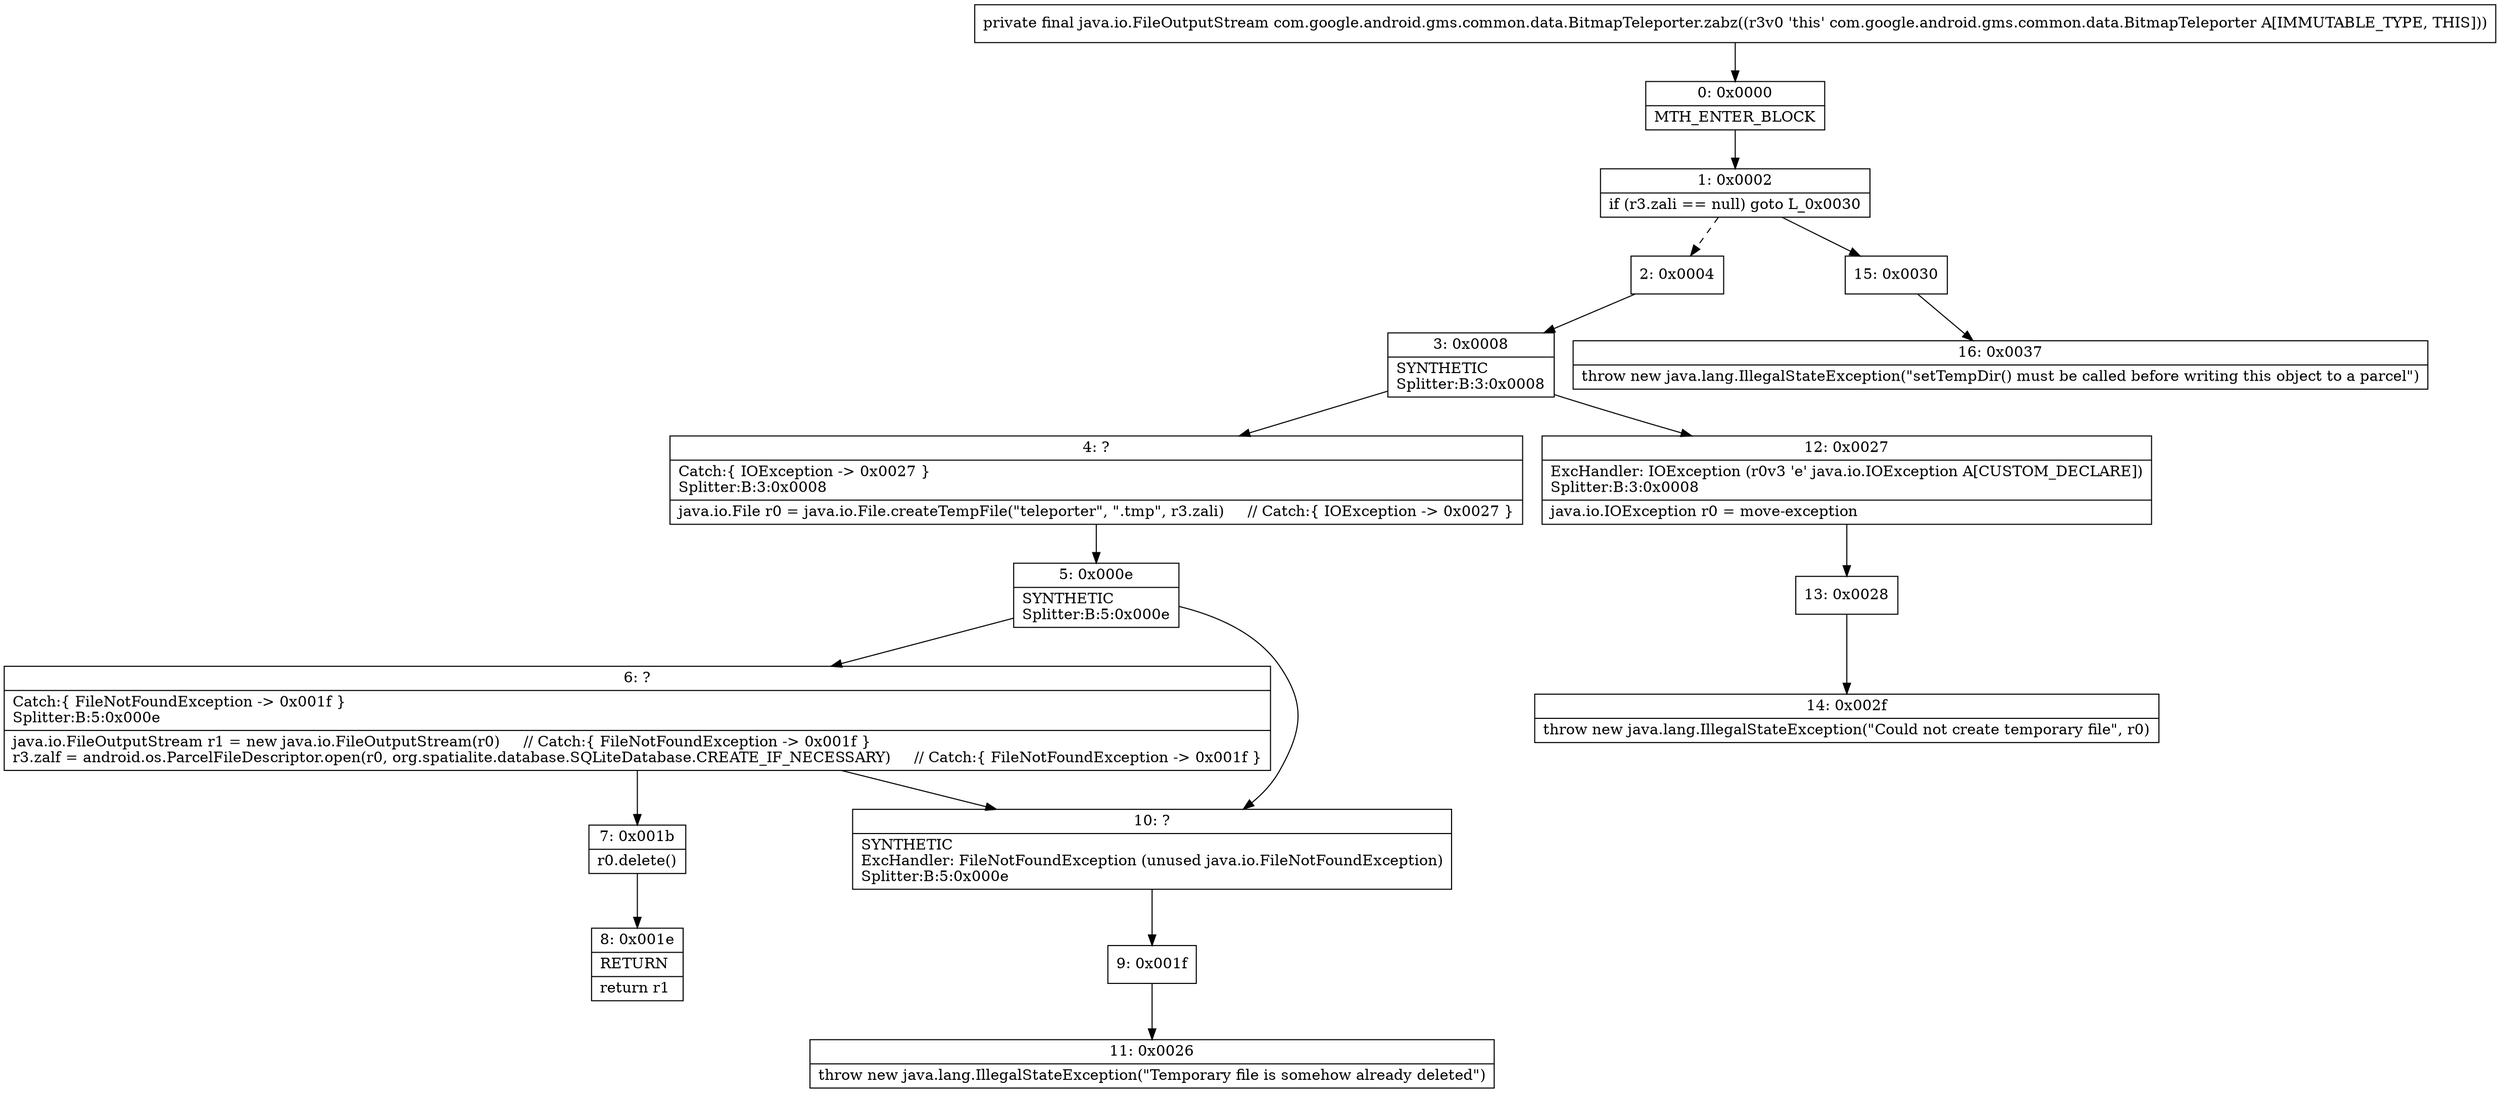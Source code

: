 digraph "CFG forcom.google.android.gms.common.data.BitmapTeleporter.zabz()Ljava\/io\/FileOutputStream;" {
Node_0 [shape=record,label="{0\:\ 0x0000|MTH_ENTER_BLOCK\l}"];
Node_1 [shape=record,label="{1\:\ 0x0002|if (r3.zali == null) goto L_0x0030\l}"];
Node_2 [shape=record,label="{2\:\ 0x0004}"];
Node_3 [shape=record,label="{3\:\ 0x0008|SYNTHETIC\lSplitter:B:3:0x0008\l}"];
Node_4 [shape=record,label="{4\:\ ?|Catch:\{ IOException \-\> 0x0027 \}\lSplitter:B:3:0x0008\l|java.io.File r0 = java.io.File.createTempFile(\"teleporter\", \".tmp\", r3.zali)     \/\/ Catch:\{ IOException \-\> 0x0027 \}\l}"];
Node_5 [shape=record,label="{5\:\ 0x000e|SYNTHETIC\lSplitter:B:5:0x000e\l}"];
Node_6 [shape=record,label="{6\:\ ?|Catch:\{ FileNotFoundException \-\> 0x001f \}\lSplitter:B:5:0x000e\l|java.io.FileOutputStream r1 = new java.io.FileOutputStream(r0)     \/\/ Catch:\{ FileNotFoundException \-\> 0x001f \}\lr3.zalf = android.os.ParcelFileDescriptor.open(r0, org.spatialite.database.SQLiteDatabase.CREATE_IF_NECESSARY)     \/\/ Catch:\{ FileNotFoundException \-\> 0x001f \}\l}"];
Node_7 [shape=record,label="{7\:\ 0x001b|r0.delete()\l}"];
Node_8 [shape=record,label="{8\:\ 0x001e|RETURN\l|return r1\l}"];
Node_9 [shape=record,label="{9\:\ 0x001f}"];
Node_10 [shape=record,label="{10\:\ ?|SYNTHETIC\lExcHandler: FileNotFoundException (unused java.io.FileNotFoundException)\lSplitter:B:5:0x000e\l}"];
Node_11 [shape=record,label="{11\:\ 0x0026|throw new java.lang.IllegalStateException(\"Temporary file is somehow already deleted\")\l}"];
Node_12 [shape=record,label="{12\:\ 0x0027|ExcHandler: IOException (r0v3 'e' java.io.IOException A[CUSTOM_DECLARE])\lSplitter:B:3:0x0008\l|java.io.IOException r0 = move\-exception\l}"];
Node_13 [shape=record,label="{13\:\ 0x0028}"];
Node_14 [shape=record,label="{14\:\ 0x002f|throw new java.lang.IllegalStateException(\"Could not create temporary file\", r0)\l}"];
Node_15 [shape=record,label="{15\:\ 0x0030}"];
Node_16 [shape=record,label="{16\:\ 0x0037|throw new java.lang.IllegalStateException(\"setTempDir() must be called before writing this object to a parcel\")\l}"];
MethodNode[shape=record,label="{private final java.io.FileOutputStream com.google.android.gms.common.data.BitmapTeleporter.zabz((r3v0 'this' com.google.android.gms.common.data.BitmapTeleporter A[IMMUTABLE_TYPE, THIS])) }"];
MethodNode -> Node_0;
Node_0 -> Node_1;
Node_1 -> Node_2[style=dashed];
Node_1 -> Node_15;
Node_2 -> Node_3;
Node_3 -> Node_4;
Node_3 -> Node_12;
Node_4 -> Node_5;
Node_5 -> Node_6;
Node_5 -> Node_10;
Node_6 -> Node_7;
Node_6 -> Node_10;
Node_7 -> Node_8;
Node_9 -> Node_11;
Node_10 -> Node_9;
Node_12 -> Node_13;
Node_13 -> Node_14;
Node_15 -> Node_16;
}

